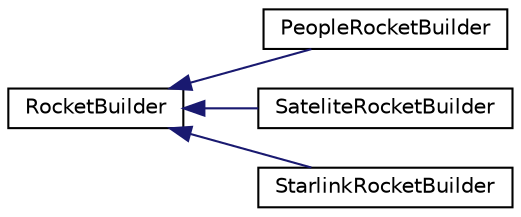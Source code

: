 digraph "Graphical Class Hierarchy"
{
 // LATEX_PDF_SIZE
  edge [fontname="Helvetica",fontsize="10",labelfontname="Helvetica",labelfontsize="10"];
  node [fontname="Helvetica",fontsize="10",shape=record];
  rankdir="LR";
  Node0 [label="RocketBuilder",height=0.2,width=0.4,color="black", fillcolor="white", style="filled",URL="$classRocketBuilder.html",tooltip=" "];
  Node0 -> Node1 [dir="back",color="midnightblue",fontsize="10",style="solid",fontname="Helvetica"];
  Node1 [label="PeopleRocketBuilder",height=0.2,width=0.4,color="black", fillcolor="white", style="filled",URL="$classPeopleRocketBuilder.html",tooltip=" "];
  Node0 -> Node2 [dir="back",color="midnightblue",fontsize="10",style="solid",fontname="Helvetica"];
  Node2 [label="SateliteRocketBuilder",height=0.2,width=0.4,color="black", fillcolor="white", style="filled",URL="$classSateliteRocketBuilder.html",tooltip=" "];
  Node0 -> Node3 [dir="back",color="midnightblue",fontsize="10",style="solid",fontname="Helvetica"];
  Node3 [label="StarlinkRocketBuilder",height=0.2,width=0.4,color="black", fillcolor="white", style="filled",URL="$classStarlinkRocketBuilder.html",tooltip=" "];
}
